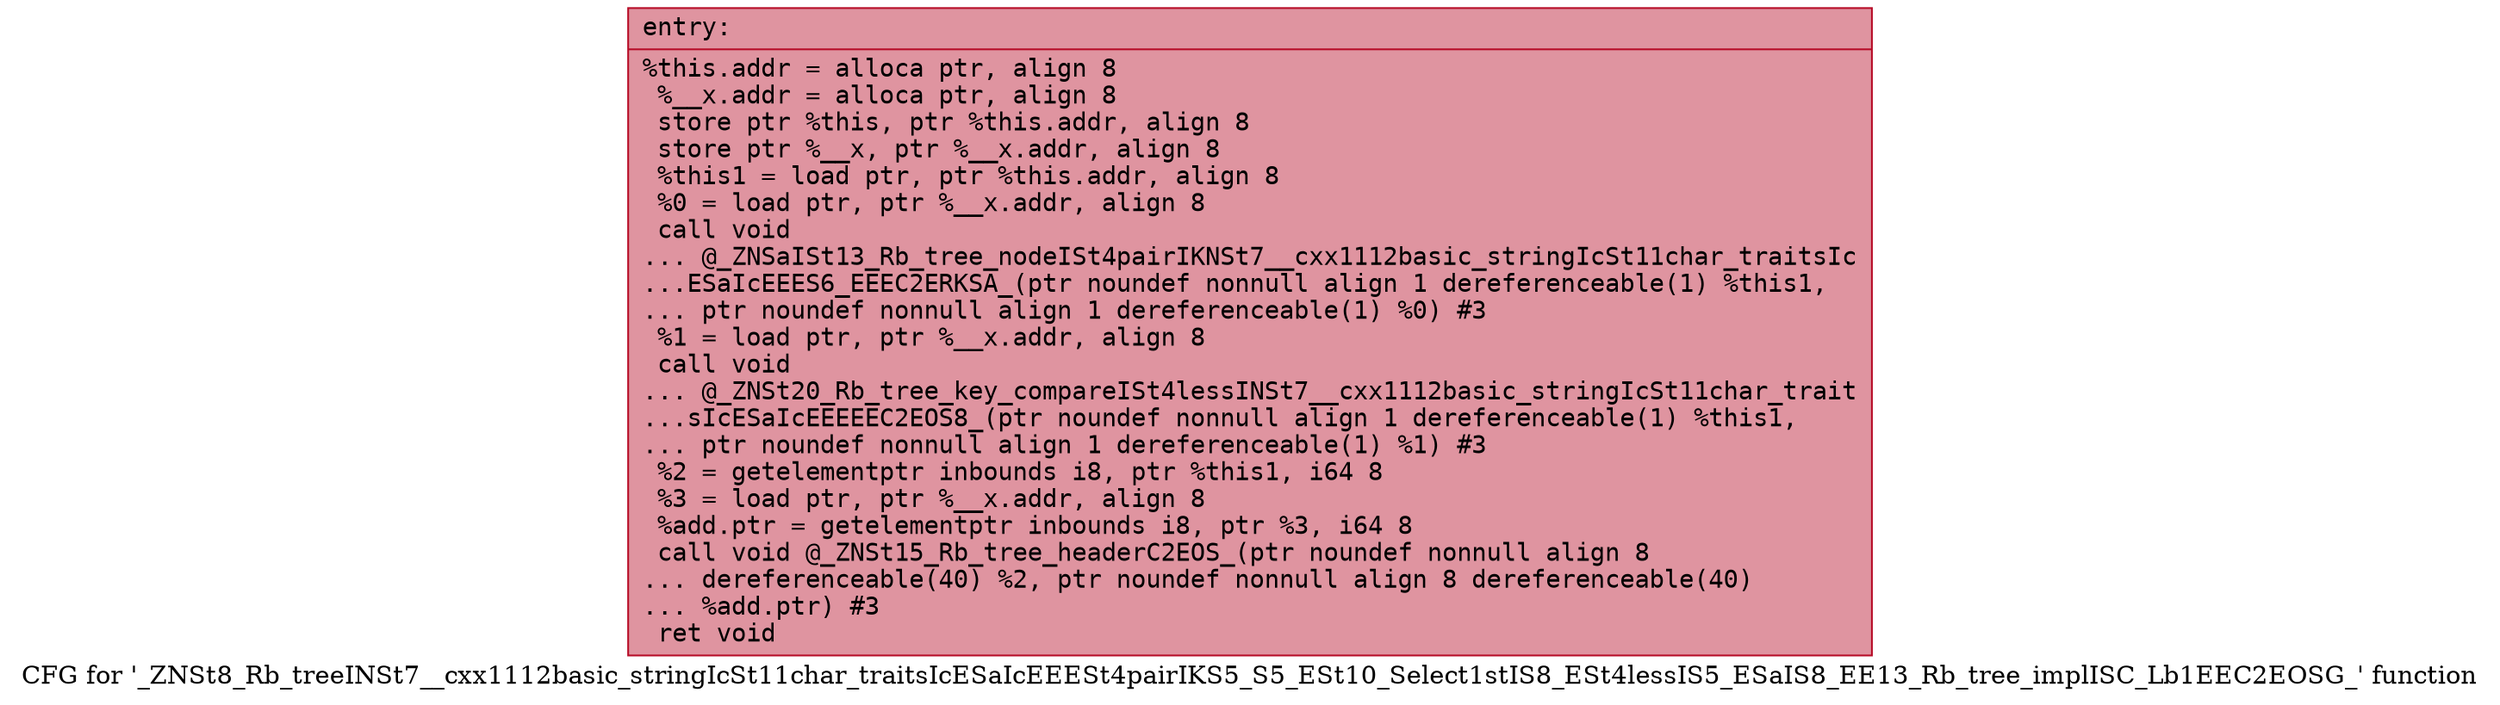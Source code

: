 digraph "CFG for '_ZNSt8_Rb_treeINSt7__cxx1112basic_stringIcSt11char_traitsIcESaIcEEESt4pairIKS5_S5_ESt10_Select1stIS8_ESt4lessIS5_ESaIS8_EE13_Rb_tree_implISC_Lb1EEC2EOSG_' function" {
	label="CFG for '_ZNSt8_Rb_treeINSt7__cxx1112basic_stringIcSt11char_traitsIcESaIcEEESt4pairIKS5_S5_ESt10_Select1stIS8_ESt4lessIS5_ESaIS8_EE13_Rb_tree_implISC_Lb1EEC2EOSG_' function";

	Node0x562c4e557220 [shape=record,color="#b70d28ff", style=filled, fillcolor="#b70d2870" fontname="Courier",label="{entry:\l|  %this.addr = alloca ptr, align 8\l  %__x.addr = alloca ptr, align 8\l  store ptr %this, ptr %this.addr, align 8\l  store ptr %__x, ptr %__x.addr, align 8\l  %this1 = load ptr, ptr %this.addr, align 8\l  %0 = load ptr, ptr %__x.addr, align 8\l  call void\l... @_ZNSaISt13_Rb_tree_nodeISt4pairIKNSt7__cxx1112basic_stringIcSt11char_traitsIc\l...ESaIcEEES6_EEEC2ERKSA_(ptr noundef nonnull align 1 dereferenceable(1) %this1,\l... ptr noundef nonnull align 1 dereferenceable(1) %0) #3\l  %1 = load ptr, ptr %__x.addr, align 8\l  call void\l... @_ZNSt20_Rb_tree_key_compareISt4lessINSt7__cxx1112basic_stringIcSt11char_trait\l...sIcESaIcEEEEEC2EOS8_(ptr noundef nonnull align 1 dereferenceable(1) %this1,\l... ptr noundef nonnull align 1 dereferenceable(1) %1) #3\l  %2 = getelementptr inbounds i8, ptr %this1, i64 8\l  %3 = load ptr, ptr %__x.addr, align 8\l  %add.ptr = getelementptr inbounds i8, ptr %3, i64 8\l  call void @_ZNSt15_Rb_tree_headerC2EOS_(ptr noundef nonnull align 8\l... dereferenceable(40) %2, ptr noundef nonnull align 8 dereferenceable(40)\l... %add.ptr) #3\l  ret void\l}"];
}
